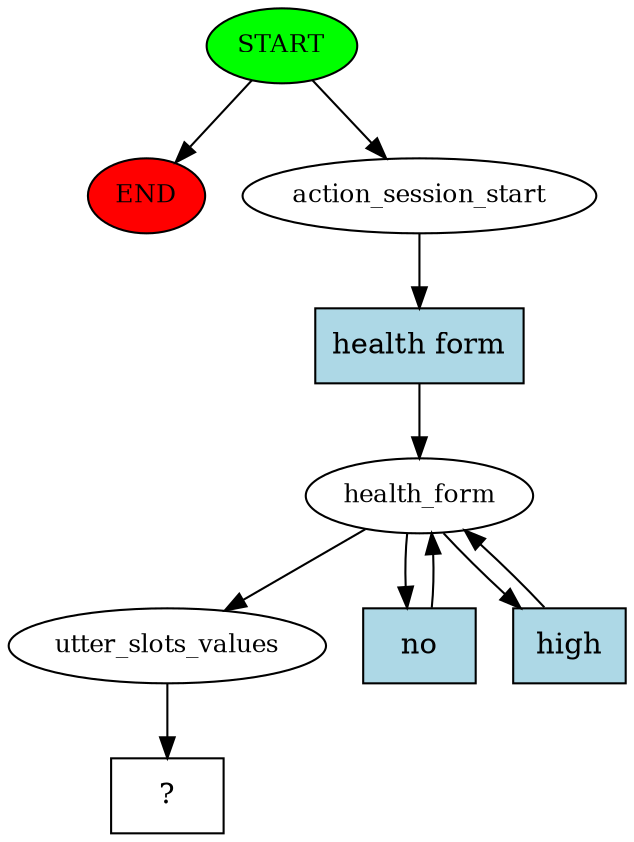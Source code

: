 digraph  {
0 [class="start active", fillcolor=green, fontsize=12, label=START, style=filled];
"-1" [class=end, fillcolor=red, fontsize=12, label=END, style=filled];
1 [class=active, fontsize=12, label=action_session_start];
2 [class=active, fontsize=12, label=health_form];
6 [class=active, fontsize=12, label=utter_slots_values];
7 [class="intent dashed active", label="  ?  ", shape=rect];
8 [class="intent active", fillcolor=lightblue, label="health form", shape=rect, style=filled];
9 [class="intent active", fillcolor=lightblue, label=no, shape=rect, style=filled];
10 [class="intent active", fillcolor=lightblue, label=high, shape=rect, style=filled];
0 -> "-1"  [class="", key=NONE, label=""];
0 -> 1  [class=active, key=NONE, label=""];
1 -> 8  [class=active, key=0];
2 -> 6  [class=active, key=NONE, label=""];
2 -> 9  [class=active, key=0];
2 -> 10  [class=active, key=0];
6 -> 7  [class=active, key=NONE, label=""];
8 -> 2  [class=active, key=0];
9 -> 2  [class=active, key=0];
10 -> 2  [class=active, key=0];
}
